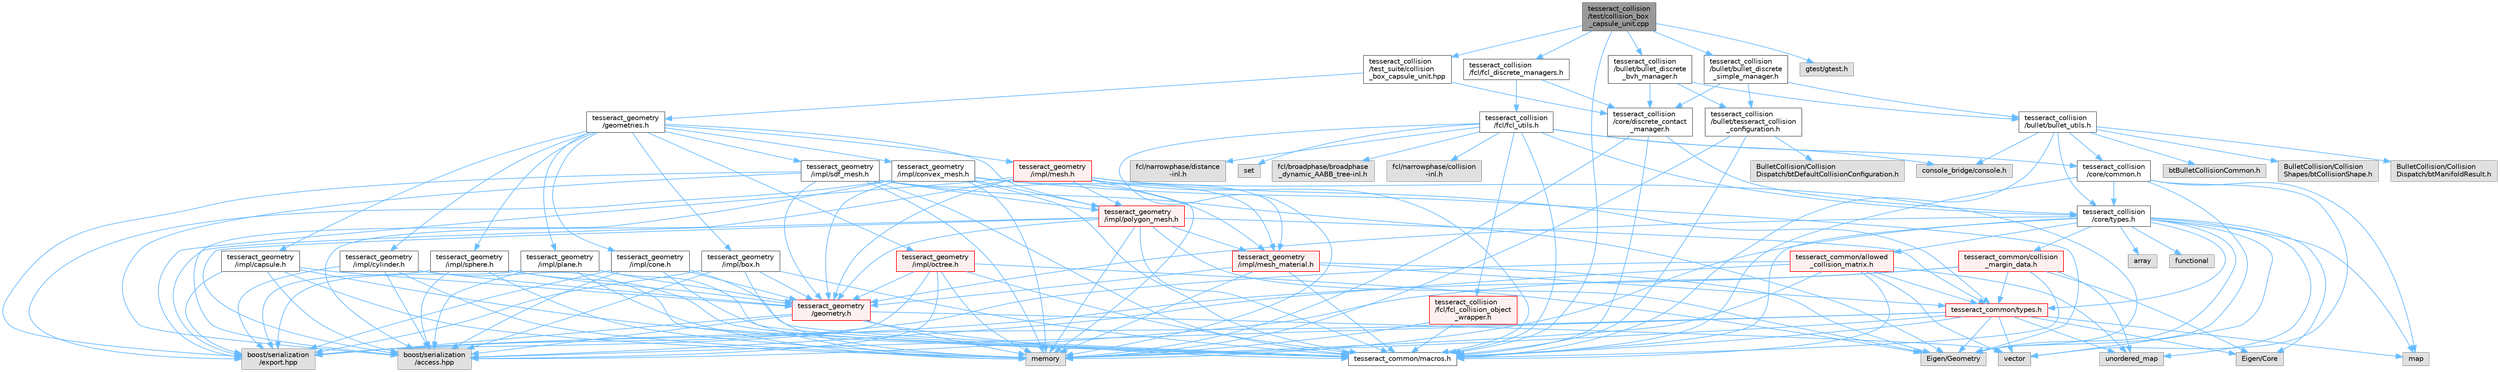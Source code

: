 digraph "tesseract_collision/test/collision_box_capsule_unit.cpp"
{
 // LATEX_PDF_SIZE
  bgcolor="transparent";
  edge [fontname=Helvetica,fontsize=10,labelfontname=Helvetica,labelfontsize=10];
  node [fontname=Helvetica,fontsize=10,shape=box,height=0.2,width=0.4];
  Node1 [label="tesseract_collision\l/test/collision_box\l_capsule_unit.cpp",height=0.2,width=0.4,color="gray40", fillcolor="grey60", style="filled", fontcolor="black",tooltip=" "];
  Node1 -> Node2 [color="steelblue1",style="solid"];
  Node2 [label="tesseract_common/macros.h",height=0.2,width=0.4,color="grey40", fillcolor="white", style="filled",URL="$de/d3c/macros_8h.html",tooltip="Common Tesseract Macros."];
  Node1 -> Node3 [color="steelblue1",style="solid"];
  Node3 [label="gtest/gtest.h",height=0.2,width=0.4,color="grey60", fillcolor="#E0E0E0", style="filled",tooltip=" "];
  Node1 -> Node4 [color="steelblue1",style="solid"];
  Node4 [label="tesseract_collision\l/test_suite/collision\l_box_capsule_unit.hpp",height=0.2,width=0.4,color="grey40", fillcolor="white", style="filled",URL="$d2/dd3/collision__box__capsule__unit_8hpp.html",tooltip=" "];
  Node4 -> Node5 [color="steelblue1",style="solid"];
  Node5 [label="tesseract_collision\l/core/discrete_contact\l_manager.h",height=0.2,width=0.4,color="grey40", fillcolor="white", style="filled",URL="$db/d35/discrete__contact__manager_8h.html",tooltip="This is the discrete contact manager base class."];
  Node5 -> Node2 [color="steelblue1",style="solid"];
  Node5 -> Node6 [color="steelblue1",style="solid"];
  Node6 [label="memory",height=0.2,width=0.4,color="grey60", fillcolor="#E0E0E0", style="filled",tooltip=" "];
  Node5 -> Node7 [color="steelblue1",style="solid"];
  Node7 [label="tesseract_collision\l/core/types.h",height=0.2,width=0.4,color="grey40", fillcolor="white", style="filled",URL="$d3/db3/tesseract__collision_2core_2include_2tesseract__collision_2core_2types_8h.html",tooltip="Tesseracts Collision Common Types."];
  Node7 -> Node2 [color="steelblue1",style="solid"];
  Node7 -> Node8 [color="steelblue1",style="solid"];
  Node8 [label="Eigen/Core",height=0.2,width=0.4,color="grey60", fillcolor="#E0E0E0", style="filled",tooltip=" "];
  Node7 -> Node9 [color="steelblue1",style="solid"];
  Node9 [label="Eigen/Geometry",height=0.2,width=0.4,color="grey60", fillcolor="#E0E0E0", style="filled",tooltip=" "];
  Node7 -> Node10 [color="steelblue1",style="solid"];
  Node10 [label="vector",height=0.2,width=0.4,color="grey60", fillcolor="#E0E0E0", style="filled",tooltip=" "];
  Node7 -> Node6 [color="steelblue1",style="solid"];
  Node7 -> Node11 [color="steelblue1",style="solid"];
  Node11 [label="map",height=0.2,width=0.4,color="grey60", fillcolor="#E0E0E0", style="filled",tooltip=" "];
  Node7 -> Node12 [color="steelblue1",style="solid"];
  Node12 [label="array",height=0.2,width=0.4,color="grey60", fillcolor="#E0E0E0", style="filled",tooltip=" "];
  Node7 -> Node13 [color="steelblue1",style="solid"];
  Node13 [label="unordered_map",height=0.2,width=0.4,color="grey60", fillcolor="#E0E0E0", style="filled",tooltip=" "];
  Node7 -> Node14 [color="steelblue1",style="solid"];
  Node14 [label="functional",height=0.2,width=0.4,color="grey60", fillcolor="#E0E0E0", style="filled",tooltip=" "];
  Node7 -> Node15 [color="steelblue1",style="solid"];
  Node15 [label="tesseract_geometry\l/geometry.h",height=0.2,width=0.4,color="red", fillcolor="#FFF0F0", style="filled",URL="$d0/da6/tesseract__geometry_2include_2tesseract__geometry_2geometry_8h.html",tooltip="Tesseract Geometries."];
  Node15 -> Node2 [color="steelblue1",style="solid"];
  Node15 -> Node16 [color="steelblue1",style="solid"];
  Node16 [label="boost/serialization\l/access.hpp",height=0.2,width=0.4,color="grey60", fillcolor="#E0E0E0", style="filled",tooltip=" "];
  Node15 -> Node17 [color="steelblue1",style="solid"];
  Node17 [label="boost/serialization\l/export.hpp",height=0.2,width=0.4,color="grey60", fillcolor="#E0E0E0", style="filled",tooltip=" "];
  Node15 -> Node6 [color="steelblue1",style="solid"];
  Node15 -> Node10 [color="steelblue1",style="solid"];
  Node7 -> Node20 [color="steelblue1",style="solid"];
  Node20 [label="tesseract_common/types.h",height=0.2,width=0.4,color="red", fillcolor="#FFF0F0", style="filled",URL="$dd/ddb/tesseract__common_2include_2tesseract__common_2types_8h.html",tooltip="Common Tesseract Types."];
  Node20 -> Node2 [color="steelblue1",style="solid"];
  Node20 -> Node16 [color="steelblue1",style="solid"];
  Node20 -> Node8 [color="steelblue1",style="solid"];
  Node20 -> Node9 [color="steelblue1",style="solid"];
  Node20 -> Node10 [color="steelblue1",style="solid"];
  Node20 -> Node6 [color="steelblue1",style="solid"];
  Node20 -> Node11 [color="steelblue1",style="solid"];
  Node20 -> Node13 [color="steelblue1",style="solid"];
  Node20 -> Node17 [color="steelblue1",style="solid"];
  Node7 -> Node25 [color="steelblue1",style="solid"];
  Node25 [label="tesseract_common/collision\l_margin_data.h",height=0.2,width=0.4,color="red", fillcolor="#FFF0F0", style="filled",URL="$d4/da8/collision__margin__data_8h.html",tooltip="This is used to store collision margin information."];
  Node25 -> Node2 [color="steelblue1",style="solid"];
  Node25 -> Node16 [color="steelblue1",style="solid"];
  Node25 -> Node8 [color="steelblue1",style="solid"];
  Node25 -> Node13 [color="steelblue1",style="solid"];
  Node25 -> Node20 [color="steelblue1",style="solid"];
  Node25 -> Node17 [color="steelblue1",style="solid"];
  Node7 -> Node33 [color="steelblue1",style="solid"];
  Node33 [label="tesseract_common/allowed\l_collision_matrix.h",height=0.2,width=0.4,color="red", fillcolor="#FFF0F0", style="filled",URL="$d2/d01/allowed__collision__matrix_8h.html",tooltip=" "];
  Node33 -> Node2 [color="steelblue1",style="solid"];
  Node33 -> Node16 [color="steelblue1",style="solid"];
  Node33 -> Node10 [color="steelblue1",style="solid"];
  Node33 -> Node6 [color="steelblue1",style="solid"];
  Node33 -> Node13 [color="steelblue1",style="solid"];
  Node33 -> Node20 [color="steelblue1",style="solid"];
  Node33 -> Node17 [color="steelblue1",style="solid"];
  Node4 -> Node35 [color="steelblue1",style="solid"];
  Node35 [label="tesseract_geometry\l/geometries.h",height=0.2,width=0.4,color="grey40", fillcolor="white", style="filled",URL="$d4/ddb/geometries_8h.html",tooltip="Tesseract Geometries."];
  Node35 -> Node36 [color="steelblue1",style="solid"];
  Node36 [label="tesseract_geometry\l/impl/box.h",height=0.2,width=0.4,color="grey40", fillcolor="white", style="filled",URL="$df/d9e/tesseract__geometry_2include_2tesseract__geometry_2impl_2box_8h.html",tooltip="Tesseract Box Geometry."];
  Node36 -> Node2 [color="steelblue1",style="solid"];
  Node36 -> Node16 [color="steelblue1",style="solid"];
  Node36 -> Node17 [color="steelblue1",style="solid"];
  Node36 -> Node6 [color="steelblue1",style="solid"];
  Node36 -> Node15 [color="steelblue1",style="solid"];
  Node35 -> Node37 [color="steelblue1",style="solid"];
  Node37 [label="tesseract_geometry\l/impl/capsule.h",height=0.2,width=0.4,color="grey40", fillcolor="white", style="filled",URL="$d8/d2b/tesseract__geometry_2include_2tesseract__geometry_2impl_2capsule_8h.html",tooltip="Tesseract Capsule Geometry."];
  Node37 -> Node2 [color="steelblue1",style="solid"];
  Node37 -> Node16 [color="steelblue1",style="solid"];
  Node37 -> Node17 [color="steelblue1",style="solid"];
  Node37 -> Node6 [color="steelblue1",style="solid"];
  Node37 -> Node15 [color="steelblue1",style="solid"];
  Node35 -> Node38 [color="steelblue1",style="solid"];
  Node38 [label="tesseract_geometry\l/impl/cone.h",height=0.2,width=0.4,color="grey40", fillcolor="white", style="filled",URL="$dc/df2/tesseract__geometry_2include_2tesseract__geometry_2impl_2cone_8h.html",tooltip="Tesseract Cone Geometry."];
  Node38 -> Node2 [color="steelblue1",style="solid"];
  Node38 -> Node16 [color="steelblue1",style="solid"];
  Node38 -> Node17 [color="steelblue1",style="solid"];
  Node38 -> Node6 [color="steelblue1",style="solid"];
  Node38 -> Node15 [color="steelblue1",style="solid"];
  Node35 -> Node39 [color="steelblue1",style="solid"];
  Node39 [label="tesseract_geometry\l/impl/convex_mesh.h",height=0.2,width=0.4,color="grey40", fillcolor="white", style="filled",URL="$de/dd2/tesseract__geometry_2include_2tesseract__geometry_2impl_2convex__mesh_8h.html",tooltip="Tesseract Convex Mesh Geometry."];
  Node39 -> Node2 [color="steelblue1",style="solid"];
  Node39 -> Node16 [color="steelblue1",style="solid"];
  Node39 -> Node17 [color="steelblue1",style="solid"];
  Node39 -> Node9 [color="steelblue1",style="solid"];
  Node39 -> Node6 [color="steelblue1",style="solid"];
  Node39 -> Node15 [color="steelblue1",style="solid"];
  Node39 -> Node40 [color="steelblue1",style="solid"];
  Node40 [label="tesseract_geometry\l/impl/mesh_material.h",height=0.2,width=0.4,color="red", fillcolor="#FFF0F0", style="filled",URL="$df/d8e/mesh__material_8h.html",tooltip="Tesseract Mesh Material read from a mesh file."];
  Node40 -> Node2 [color="steelblue1",style="solid"];
  Node40 -> Node9 [color="steelblue1",style="solid"];
  Node40 -> Node6 [color="steelblue1",style="solid"];
  Node40 -> Node15 [color="steelblue1",style="solid"];
  Node40 -> Node20 [color="steelblue1",style="solid"];
  Node39 -> Node42 [color="steelblue1",style="solid"];
  Node42 [label="tesseract_geometry\l/impl/polygon_mesh.h",height=0.2,width=0.4,color="red", fillcolor="#FFF0F0", style="filled",URL="$d2/deb/polygon__mesh_8h.html",tooltip="Tesseract Polygon Mesh Geometry."];
  Node42 -> Node2 [color="steelblue1",style="solid"];
  Node42 -> Node16 [color="steelblue1",style="solid"];
  Node42 -> Node17 [color="steelblue1",style="solid"];
  Node42 -> Node9 [color="steelblue1",style="solid"];
  Node42 -> Node6 [color="steelblue1",style="solid"];
  Node42 -> Node20 [color="steelblue1",style="solid"];
  Node42 -> Node15 [color="steelblue1",style="solid"];
  Node42 -> Node40 [color="steelblue1",style="solid"];
  Node35 -> Node52 [color="steelblue1",style="solid"];
  Node52 [label="tesseract_geometry\l/impl/cylinder.h",height=0.2,width=0.4,color="grey40", fillcolor="white", style="filled",URL="$d8/d3b/tesseract__geometry_2include_2tesseract__geometry_2impl_2cylinder_8h.html",tooltip="Tesseract Cylinder Geometry."];
  Node52 -> Node2 [color="steelblue1",style="solid"];
  Node52 -> Node16 [color="steelblue1",style="solid"];
  Node52 -> Node17 [color="steelblue1",style="solid"];
  Node52 -> Node6 [color="steelblue1",style="solid"];
  Node52 -> Node15 [color="steelblue1",style="solid"];
  Node35 -> Node53 [color="steelblue1",style="solid"];
  Node53 [label="tesseract_geometry\l/impl/mesh.h",height=0.2,width=0.4,color="red", fillcolor="#FFF0F0", style="filled",URL="$d5/d93/tesseract__geometry_2include_2tesseract__geometry_2impl_2mesh_8h.html",tooltip="Tesseract Mesh Geometry."];
  Node53 -> Node2 [color="steelblue1",style="solid"];
  Node53 -> Node16 [color="steelblue1",style="solid"];
  Node53 -> Node17 [color="steelblue1",style="solid"];
  Node53 -> Node9 [color="steelblue1",style="solid"];
  Node53 -> Node6 [color="steelblue1",style="solid"];
  Node53 -> Node20 [color="steelblue1",style="solid"];
  Node53 -> Node15 [color="steelblue1",style="solid"];
  Node53 -> Node40 [color="steelblue1",style="solid"];
  Node53 -> Node42 [color="steelblue1",style="solid"];
  Node35 -> Node54 [color="steelblue1",style="solid"];
  Node54 [label="tesseract_geometry\l/impl/octree.h",height=0.2,width=0.4,color="red", fillcolor="#FFF0F0", style="filled",URL="$df/d5e/tesseract__geometry_2include_2tesseract__geometry_2impl_2octree_8h.html",tooltip="Tesseract Octree Geometry."];
  Node54 -> Node2 [color="steelblue1",style="solid"];
  Node54 -> Node16 [color="steelblue1",style="solid"];
  Node54 -> Node17 [color="steelblue1",style="solid"];
  Node54 -> Node9 [color="steelblue1",style="solid"];
  Node54 -> Node6 [color="steelblue1",style="solid"];
  Node54 -> Node15 [color="steelblue1",style="solid"];
  Node35 -> Node56 [color="steelblue1",style="solid"];
  Node56 [label="tesseract_geometry\l/impl/plane.h",height=0.2,width=0.4,color="grey40", fillcolor="white", style="filled",URL="$db/d8b/plane_8h.html",tooltip="Tesseract Plane Geometry."];
  Node56 -> Node2 [color="steelblue1",style="solid"];
  Node56 -> Node16 [color="steelblue1",style="solid"];
  Node56 -> Node17 [color="steelblue1",style="solid"];
  Node56 -> Node6 [color="steelblue1",style="solid"];
  Node56 -> Node15 [color="steelblue1",style="solid"];
  Node35 -> Node42 [color="steelblue1",style="solid"];
  Node35 -> Node57 [color="steelblue1",style="solid"];
  Node57 [label="tesseract_geometry\l/impl/sdf_mesh.h",height=0.2,width=0.4,color="grey40", fillcolor="white", style="filled",URL="$d2/d17/tesseract__geometry_2include_2tesseract__geometry_2impl_2sdf__mesh_8h.html",tooltip="Tesseract SDF Mesh Geometry."];
  Node57 -> Node2 [color="steelblue1",style="solid"];
  Node57 -> Node16 [color="steelblue1",style="solid"];
  Node57 -> Node17 [color="steelblue1",style="solid"];
  Node57 -> Node9 [color="steelblue1",style="solid"];
  Node57 -> Node6 [color="steelblue1",style="solid"];
  Node57 -> Node15 [color="steelblue1",style="solid"];
  Node57 -> Node40 [color="steelblue1",style="solid"];
  Node57 -> Node42 [color="steelblue1",style="solid"];
  Node35 -> Node58 [color="steelblue1",style="solid"];
  Node58 [label="tesseract_geometry\l/impl/sphere.h",height=0.2,width=0.4,color="grey40", fillcolor="white", style="filled",URL="$d8/db6/tesseract__geometry_2include_2tesseract__geometry_2impl_2sphere_8h.html",tooltip="Tesseract Sphere Geometry."];
  Node58 -> Node2 [color="steelblue1",style="solid"];
  Node58 -> Node16 [color="steelblue1",style="solid"];
  Node58 -> Node17 [color="steelblue1",style="solid"];
  Node58 -> Node6 [color="steelblue1",style="solid"];
  Node58 -> Node15 [color="steelblue1",style="solid"];
  Node1 -> Node59 [color="steelblue1",style="solid"];
  Node59 [label="tesseract_collision\l/bullet/bullet_discrete\l_simple_manager.h",height=0.2,width=0.4,color="grey40", fillcolor="white", style="filled",URL="$d3/dd2/bullet__discrete__simple__manager_8h.html",tooltip="Tesseract ROS Bullet discrete simple collision manager."];
  Node59 -> Node60 [color="steelblue1",style="solid"];
  Node60 [label="tesseract_collision\l/bullet/bullet_utils.h",height=0.2,width=0.4,color="grey40", fillcolor="white", style="filled",URL="$d6/d91/bullet__utils_8h.html",tooltip="Tesseract ROS Bullet environment utility function."];
  Node60 -> Node2 [color="steelblue1",style="solid"];
  Node60 -> Node61 [color="steelblue1",style="solid"];
  Node61 [label="BulletCollision/Collision\lShapes/btCollisionShape.h",height=0.2,width=0.4,color="grey60", fillcolor="#E0E0E0", style="filled",tooltip=" "];
  Node60 -> Node62 [color="steelblue1",style="solid"];
  Node62 [label="BulletCollision/Collision\lDispatch/btManifoldResult.h",height=0.2,width=0.4,color="grey60", fillcolor="#E0E0E0", style="filled",tooltip=" "];
  Node60 -> Node63 [color="steelblue1",style="solid"];
  Node63 [label="btBulletCollisionCommon.h",height=0.2,width=0.4,color="grey60", fillcolor="#E0E0E0", style="filled",tooltip=" "];
  Node60 -> Node64 [color="steelblue1",style="solid"];
  Node64 [label="console_bridge/console.h",height=0.2,width=0.4,color="grey60", fillcolor="#E0E0E0", style="filled",tooltip=" "];
  Node60 -> Node7 [color="steelblue1",style="solid"];
  Node60 -> Node65 [color="steelblue1",style="solid"];
  Node65 [label="tesseract_collision\l/core/common.h",height=0.2,width=0.4,color="grey40", fillcolor="white", style="filled",URL="$dc/d54/common_8h.html",tooltip="This is a collection of common methods."];
  Node65 -> Node2 [color="steelblue1",style="solid"];
  Node65 -> Node11 [color="steelblue1",style="solid"];
  Node65 -> Node10 [color="steelblue1",style="solid"];
  Node65 -> Node9 [color="steelblue1",style="solid"];
  Node65 -> Node7 [color="steelblue1",style="solid"];
  Node59 -> Node5 [color="steelblue1",style="solid"];
  Node59 -> Node66 [color="steelblue1",style="solid"];
  Node66 [label="tesseract_collision\l/bullet/tesseract_collision\l_configuration.h",height=0.2,width=0.4,color="grey40", fillcolor="white", style="filled",URL="$d0/d96/tesseract__collision__configuration_8h.html",tooltip="Modified bullet collision configuration."];
  Node66 -> Node2 [color="steelblue1",style="solid"];
  Node66 -> Node6 [color="steelblue1",style="solid"];
  Node66 -> Node67 [color="steelblue1",style="solid"];
  Node67 [label="BulletCollision/Collision\lDispatch/btDefaultCollisionConfiguration.h",height=0.2,width=0.4,color="grey60", fillcolor="#E0E0E0", style="filled",tooltip=" "];
  Node1 -> Node68 [color="steelblue1",style="solid"];
  Node68 [label="tesseract_collision\l/bullet/bullet_discrete\l_bvh_manager.h",height=0.2,width=0.4,color="grey40", fillcolor="white", style="filled",URL="$df/d19/bullet__discrete__bvh__manager_8h.html",tooltip="Tesseract ROS Bullet discrete BVH collision manager."];
  Node68 -> Node60 [color="steelblue1",style="solid"];
  Node68 -> Node5 [color="steelblue1",style="solid"];
  Node68 -> Node66 [color="steelblue1",style="solid"];
  Node1 -> Node69 [color="steelblue1",style="solid"];
  Node69 [label="tesseract_collision\l/fcl/fcl_discrete_managers.h",height=0.2,width=0.4,color="grey40", fillcolor="white", style="filled",URL="$dc/d8d/fcl__discrete__managers_8h.html",tooltip="Tesseract ROS FCL contact checker implementation."];
  Node69 -> Node5 [color="steelblue1",style="solid"];
  Node69 -> Node70 [color="steelblue1",style="solid"];
  Node70 [label="tesseract_collision\l/fcl/fcl_utils.h",height=0.2,width=0.4,color="grey40", fillcolor="white", style="filled",URL="$d2/dde/fcl__utils_8h.html",tooltip="Tesseract ROS FCL Utility Functions."];
  Node70 -> Node2 [color="steelblue1",style="solid"];
  Node70 -> Node71 [color="steelblue1",style="solid"];
  Node71 [label="fcl/broadphase/broadphase\l_dynamic_AABB_tree-inl.h",height=0.2,width=0.4,color="grey60", fillcolor="#E0E0E0", style="filled",tooltip=" "];
  Node70 -> Node72 [color="steelblue1",style="solid"];
  Node72 [label="fcl/narrowphase/collision\l-inl.h",height=0.2,width=0.4,color="grey60", fillcolor="#E0E0E0", style="filled",tooltip=" "];
  Node70 -> Node73 [color="steelblue1",style="solid"];
  Node73 [label="fcl/narrowphase/distance\l-inl.h",height=0.2,width=0.4,color="grey60", fillcolor="#E0E0E0", style="filled",tooltip=" "];
  Node70 -> Node6 [color="steelblue1",style="solid"];
  Node70 -> Node74 [color="steelblue1",style="solid"];
  Node74 [label="set",height=0.2,width=0.4,color="grey60", fillcolor="#E0E0E0", style="filled",tooltip=" "];
  Node70 -> Node64 [color="steelblue1",style="solid"];
  Node70 -> Node7 [color="steelblue1",style="solid"];
  Node70 -> Node65 [color="steelblue1",style="solid"];
  Node70 -> Node75 [color="steelblue1",style="solid"];
  Node75 [label="tesseract_collision\l/fcl/fcl_collision_object\l_wrapper.h",height=0.2,width=0.4,color="red", fillcolor="#FFF0F0", style="filled",URL="$d9/d9f/fcl__collision__object__wrapper_8h.html",tooltip="Collision Object Wrapper to modify AABB with contact distance threshold."];
  Node75 -> Node2 [color="steelblue1",style="solid"];
  Node75 -> Node6 [color="steelblue1",style="solid"];
}
